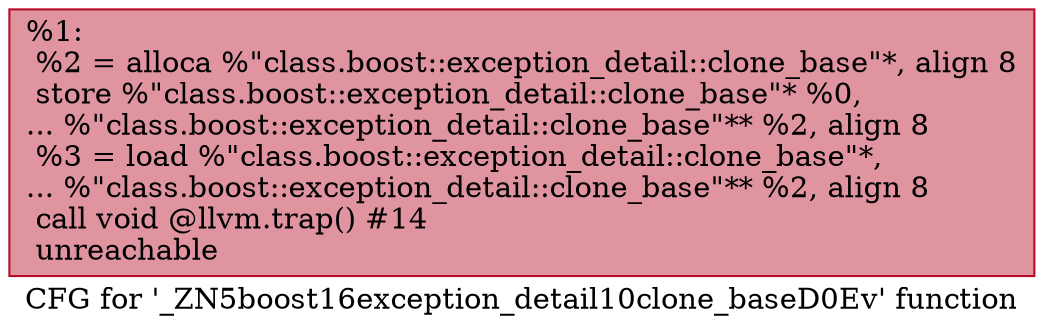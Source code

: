 digraph "CFG for '_ZN5boost16exception_detail10clone_baseD0Ev' function" {
	label="CFG for '_ZN5boost16exception_detail10clone_baseD0Ev' function";

	Node0x55aa9bb96ad0 [shape=record,color="#b70d28ff", style=filled, fillcolor="#b70d2870",label="{%1:\l  %2 = alloca %\"class.boost::exception_detail::clone_base\"*, align 8\l  store %\"class.boost::exception_detail::clone_base\"* %0,\l... %\"class.boost::exception_detail::clone_base\"** %2, align 8\l  %3 = load %\"class.boost::exception_detail::clone_base\"*,\l... %\"class.boost::exception_detail::clone_base\"** %2, align 8\l  call void @llvm.trap() #14\l  unreachable\l}"];
}
